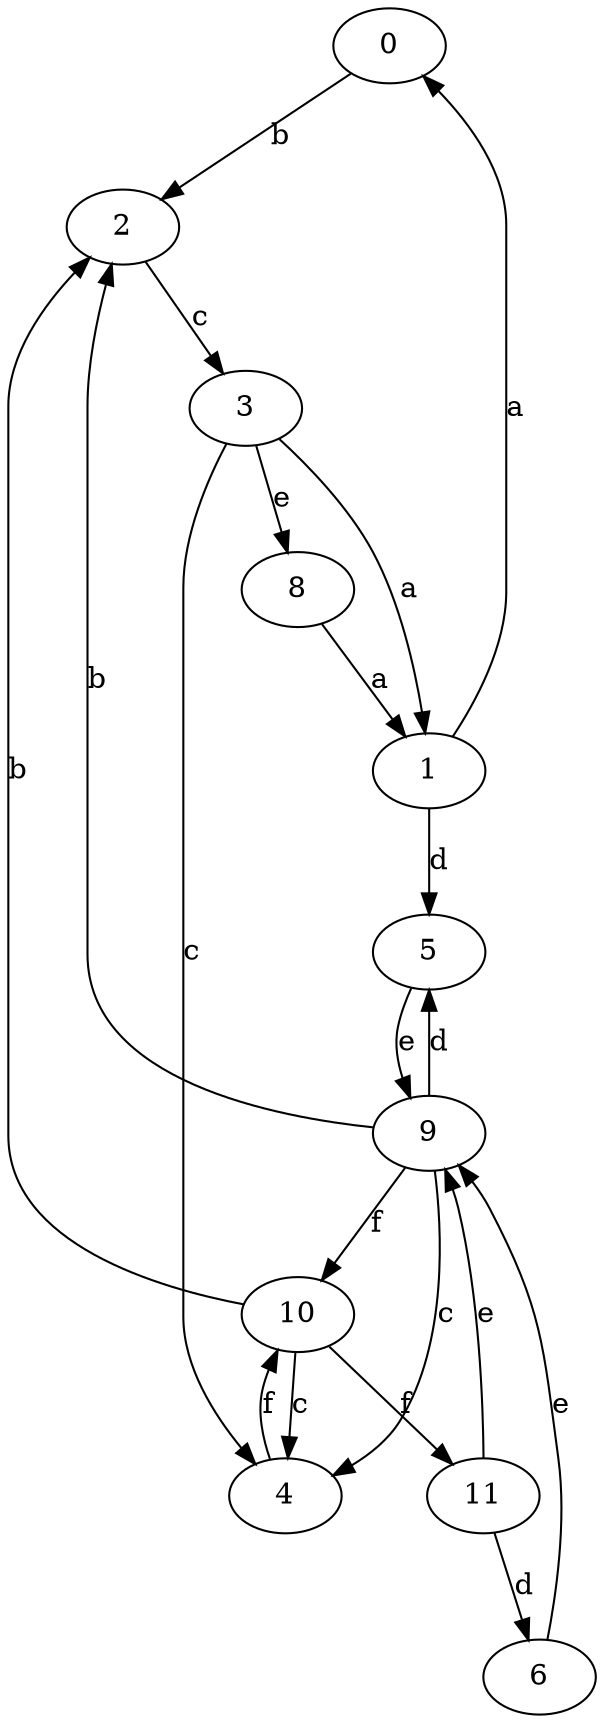strict digraph  {
0;
1;
2;
3;
4;
5;
6;
8;
9;
10;
11;
0 -> 2  [label=b];
1 -> 0  [label=a];
1 -> 5  [label=d];
2 -> 3  [label=c];
3 -> 1  [label=a];
3 -> 4  [label=c];
3 -> 8  [label=e];
4 -> 10  [label=f];
5 -> 9  [label=e];
6 -> 9  [label=e];
8 -> 1  [label=a];
9 -> 2  [label=b];
9 -> 4  [label=c];
9 -> 5  [label=d];
9 -> 10  [label=f];
10 -> 2  [label=b];
10 -> 4  [label=c];
10 -> 11  [label=f];
11 -> 6  [label=d];
11 -> 9  [label=e];
}
